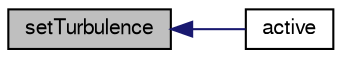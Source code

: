 digraph "setTurbulence"
{
  bgcolor="transparent";
  edge [fontname="FreeSans",fontsize="10",labelfontname="FreeSans",labelfontsize="10"];
  node [fontname="FreeSans",fontsize="10",shape=record];
  rankdir="LR";
  Node101 [label="setTurbulence",height=0.2,width=0.4,color="black", fillcolor="grey75", style="filled", fontcolor="black"];
  Node101 -> Node102 [dir="back",color="midnightblue",fontsize="10",style="solid",fontname="FreeSans"];
  Node102 [label="active",height=0.2,width=0.4,color="black",URL="$a21230.html#a998c631709408c55c1c86b8202e618f8",tooltip="Is combustion active? "];
}
